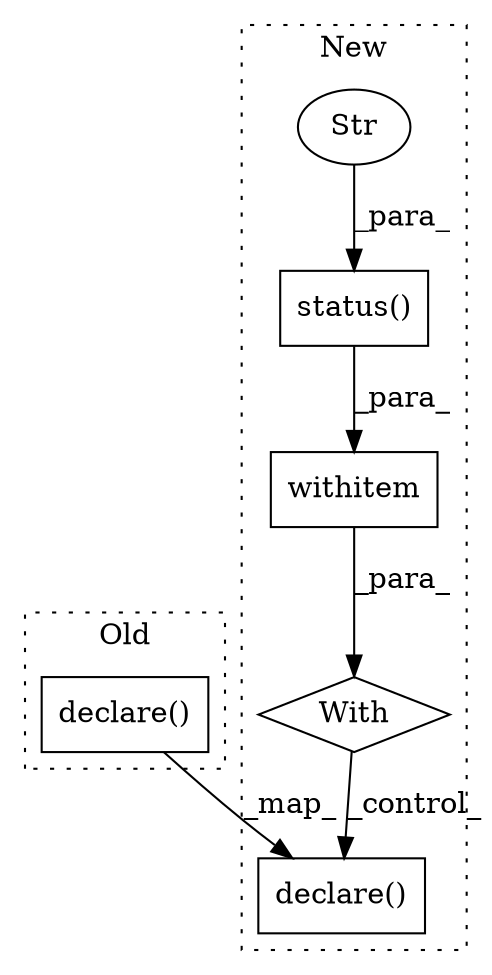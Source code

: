 digraph G {
subgraph cluster0 {
1 [label="declare()" a="75" s="5258,5305" l="18,1" shape="box"];
label = "Old";
style="dotted";
}
subgraph cluster1 {
2 [label="declare()" a="75" s="5511,5558" l="18,1" shape="box"];
3 [label="With" a="39" s="5384,5396" l="5,67" shape="diamond"];
4 [label="withitem" a="49" s="5389" l="7" shape="box"];
5 [label="status()" a="75" s="5389,5452" l="15,1" shape="box"];
6 [label="Str" a="66" s="5404" l="48" shape="ellipse"];
label = "New";
style="dotted";
}
1 -> 2 [label="_map_"];
3 -> 2 [label="_control_"];
4 -> 3 [label="_para_"];
5 -> 4 [label="_para_"];
6 -> 5 [label="_para_"];
}